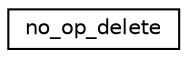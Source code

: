 digraph "Graphical Class Hierarchy"
{
 // LATEX_PDF_SIZE
  edge [fontname="Helvetica",fontsize="10",labelfontname="Helvetica",labelfontsize="10"];
  node [fontname="Helvetica",fontsize="10",shape=record];
  rankdir="LR";
  Node0 [label="no_op_delete",height=0.2,width=0.4,color="black", fillcolor="white", style="filled",URL="$db/daa/structno__op__delete.html",tooltip=" "];
}
